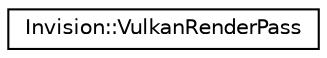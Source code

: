 digraph "Graphical Class Hierarchy"
{
 // LATEX_PDF_SIZE
  edge [fontname="Helvetica",fontsize="10",labelfontname="Helvetica",labelfontsize="10"];
  node [fontname="Helvetica",fontsize="10",shape=record];
  rankdir="LR";
  Node0 [label="Invision::VulkanRenderPass",height=0.2,width=0.4,color="black", fillcolor="white", style="filled",URL="$class_invision_1_1_vulkan_render_pass.html",tooltip=" "];
}
